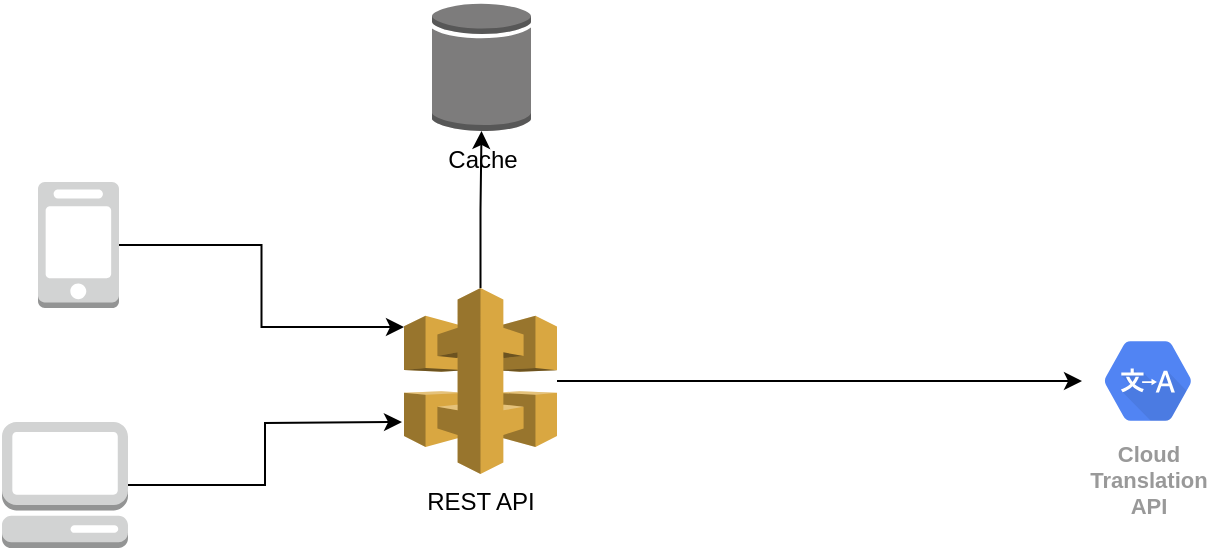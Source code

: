 <mxfile version="17.4.5" type="github">
  <diagram id="Ctb8atrKr-lSdn9V6sIk" name="Page-1">
    <mxGraphModel dx="786" dy="449" grid="1" gridSize="10" guides="1" tooltips="1" connect="1" arrows="1" fold="1" page="1" pageScale="1" pageWidth="827" pageHeight="1169" math="0" shadow="0">
      <root>
        <mxCell id="0" />
        <mxCell id="1" parent="0" />
        <mxCell id="9-sKXbIfnFHoNNmiNe9U-22" style="edgeStyle=orthogonalEdgeStyle;rounded=0;orthogonalLoop=1;jettySize=auto;html=1;entryX=0;entryY=0.21;entryDx=0;entryDy=0;entryPerimeter=0;" edge="1" parent="1" source="9-sKXbIfnFHoNNmiNe9U-18" target="9-sKXbIfnFHoNNmiNe9U-20">
          <mxGeometry relative="1" as="geometry" />
        </mxCell>
        <mxCell id="9-sKXbIfnFHoNNmiNe9U-18" value="" style="outlineConnect=0;dashed=0;verticalLabelPosition=bottom;verticalAlign=top;align=center;html=1;shape=mxgraph.aws3.mobile_client;fillColor=#D2D3D3;gradientColor=none;" vertex="1" parent="1">
          <mxGeometry x="108" y="230" width="40.5" height="63" as="geometry" />
        </mxCell>
        <mxCell id="9-sKXbIfnFHoNNmiNe9U-21" style="edgeStyle=orthogonalEdgeStyle;rounded=0;orthogonalLoop=1;jettySize=auto;html=1;" edge="1" parent="1" source="9-sKXbIfnFHoNNmiNe9U-19">
          <mxGeometry relative="1" as="geometry">
            <mxPoint x="290" y="350" as="targetPoint" />
          </mxGeometry>
        </mxCell>
        <mxCell id="9-sKXbIfnFHoNNmiNe9U-19" value="" style="outlineConnect=0;dashed=0;verticalLabelPosition=bottom;verticalAlign=top;align=center;html=1;shape=mxgraph.aws3.management_console;fillColor=#D2D3D3;gradientColor=none;" vertex="1" parent="1">
          <mxGeometry x="90" y="350" width="63" height="63" as="geometry" />
        </mxCell>
        <mxCell id="9-sKXbIfnFHoNNmiNe9U-24" style="edgeStyle=orthogonalEdgeStyle;rounded=0;orthogonalLoop=1;jettySize=auto;html=1;" edge="1" parent="1" source="9-sKXbIfnFHoNNmiNe9U-20" target="9-sKXbIfnFHoNNmiNe9U-23">
          <mxGeometry relative="1" as="geometry" />
        </mxCell>
        <mxCell id="9-sKXbIfnFHoNNmiNe9U-26" style="edgeStyle=orthogonalEdgeStyle;rounded=0;orthogonalLoop=1;jettySize=auto;html=1;" edge="1" parent="1" source="9-sKXbIfnFHoNNmiNe9U-20" target="9-sKXbIfnFHoNNmiNe9U-25">
          <mxGeometry relative="1" as="geometry" />
        </mxCell>
        <mxCell id="9-sKXbIfnFHoNNmiNe9U-20" value="REST API" style="outlineConnect=0;dashed=0;verticalLabelPosition=bottom;verticalAlign=top;align=center;html=1;shape=mxgraph.aws3.api_gateway;fillColor=#D9A741;gradientColor=none;" vertex="1" parent="1">
          <mxGeometry x="291" y="283" width="76.5" height="93" as="geometry" />
        </mxCell>
        <mxCell id="9-sKXbIfnFHoNNmiNe9U-23" value="Cloud&#xa;Translation&#xa;API" style="sketch=0;html=1;fillColor=#5184F3;strokeColor=none;verticalAlign=top;labelPosition=center;verticalLabelPosition=bottom;align=center;spacingTop=-6;fontSize=11;fontStyle=1;fontColor=#999999;shape=mxgraph.gcp2.hexIcon;prIcon=cloud_translation_api" vertex="1" parent="1">
          <mxGeometry x="630" y="300.25" width="66" height="58.5" as="geometry" />
        </mxCell>
        <mxCell id="9-sKXbIfnFHoNNmiNe9U-25" value="Cache" style="outlineConnect=0;dashed=0;verticalLabelPosition=bottom;verticalAlign=top;align=center;html=1;shape=mxgraph.aws3.generic_database;fillColor=#7D7C7C;gradientColor=none;" vertex="1" parent="1">
          <mxGeometry x="305" y="140" width="49.5" height="64.5" as="geometry" />
        </mxCell>
      </root>
    </mxGraphModel>
  </diagram>
</mxfile>
